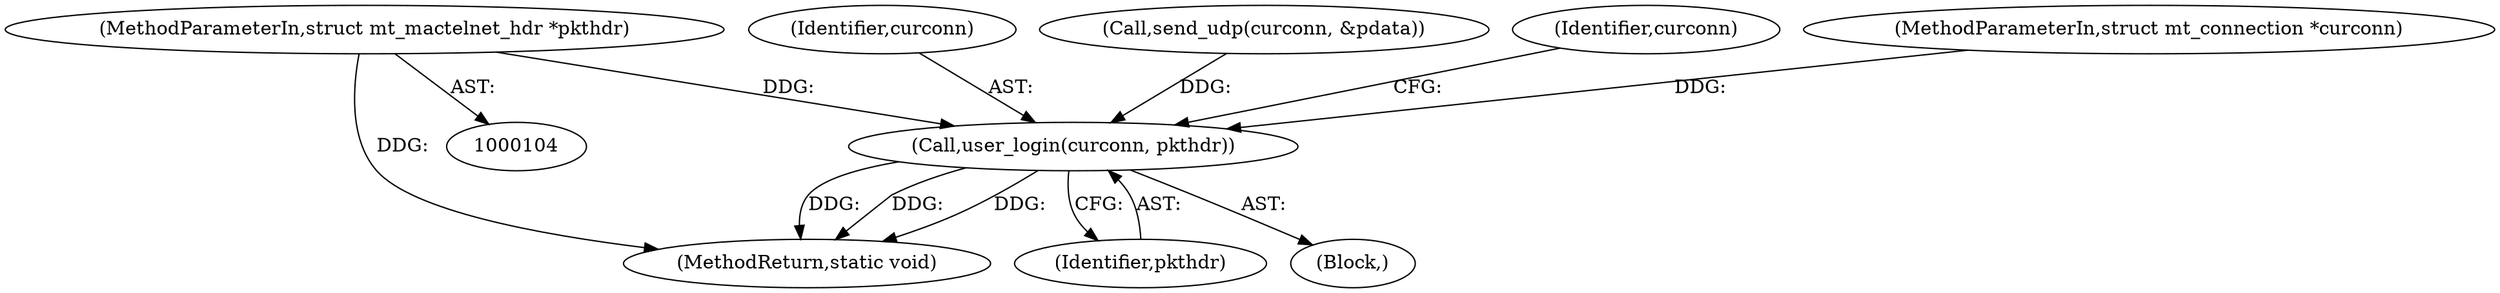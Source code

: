 digraph "0_MAC-Telnet_b69d11727d4f0f8cf719c79e3fb700f55ca03e9a_1@pointer" {
"1000106" [label="(MethodParameterIn,struct mt_mactelnet_hdr *pkthdr)"];
"1000469" [label="(Call,user_login(curconn, pkthdr))"];
"1000470" [label="(Identifier,curconn)"];
"1000229" [label="(Call,send_udp(curconn, &pdata))"];
"1000476" [label="(Identifier,curconn)"];
"1000493" [label="(MethodReturn,static void)"];
"1000471" [label="(Identifier,pkthdr)"];
"1000469" [label="(Call,user_login(curconn, pkthdr))"];
"1000468" [label="(Block,)"];
"1000106" [label="(MethodParameterIn,struct mt_mactelnet_hdr *pkthdr)"];
"1000105" [label="(MethodParameterIn,struct mt_connection *curconn)"];
"1000106" -> "1000104"  [label="AST: "];
"1000106" -> "1000493"  [label="DDG: "];
"1000106" -> "1000469"  [label="DDG: "];
"1000469" -> "1000468"  [label="AST: "];
"1000469" -> "1000471"  [label="CFG: "];
"1000470" -> "1000469"  [label="AST: "];
"1000471" -> "1000469"  [label="AST: "];
"1000476" -> "1000469"  [label="CFG: "];
"1000469" -> "1000493"  [label="DDG: "];
"1000469" -> "1000493"  [label="DDG: "];
"1000469" -> "1000493"  [label="DDG: "];
"1000229" -> "1000469"  [label="DDG: "];
"1000105" -> "1000469"  [label="DDG: "];
}
